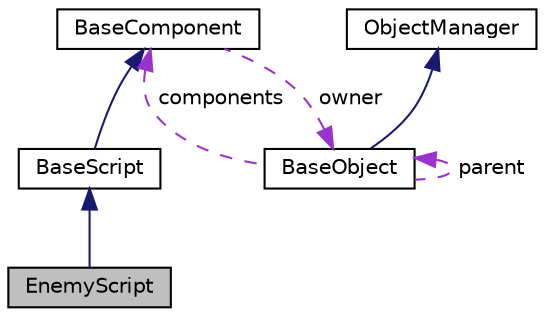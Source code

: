 digraph "EnemyScript"
{
 // LATEX_PDF_SIZE
  edge [fontname="Helvetica",fontsize="10",labelfontname="Helvetica",labelfontsize="10"];
  node [fontname="Helvetica",fontsize="10",shape=record];
  Node3 [label="EnemyScript",height=0.2,width=0.4,color="black", fillcolor="grey75", style="filled", fontcolor="black",tooltip=" "];
  Node4 -> Node3 [dir="back",color="midnightblue",fontsize="10",style="solid",fontname="Helvetica"];
  Node4 [label="BaseScript",height=0.2,width=0.4,color="black", fillcolor="white", style="filled",URL="$class_base_script.html",tooltip=" "];
  Node5 -> Node4 [dir="back",color="midnightblue",fontsize="10",style="solid",fontname="Helvetica"];
  Node5 [label="BaseComponent",height=0.2,width=0.4,color="black", fillcolor="white", style="filled",URL="$class_base_component.html",tooltip=" "];
  Node6 -> Node5 [dir="back",color="darkorchid3",fontsize="10",style="dashed",label=" owner" ,fontname="Helvetica"];
  Node6 [label="BaseObject",height=0.2,width=0.4,color="black", fillcolor="white", style="filled",URL="$class_base_object.html",tooltip=" "];
  Node7 -> Node6 [dir="back",color="midnightblue",fontsize="10",style="solid",fontname="Helvetica"];
  Node7 [label="ObjectManager",height=0.2,width=0.4,color="black", fillcolor="white", style="filled",URL="$class_object_manager.html",tooltip=" "];
  Node5 -> Node6 [dir="back",color="darkorchid3",fontsize="10",style="dashed",label=" components" ,fontname="Helvetica"];
  Node6 -> Node6 [dir="back",color="darkorchid3",fontsize="10",style="dashed",label=" parent" ,fontname="Helvetica"];
}
